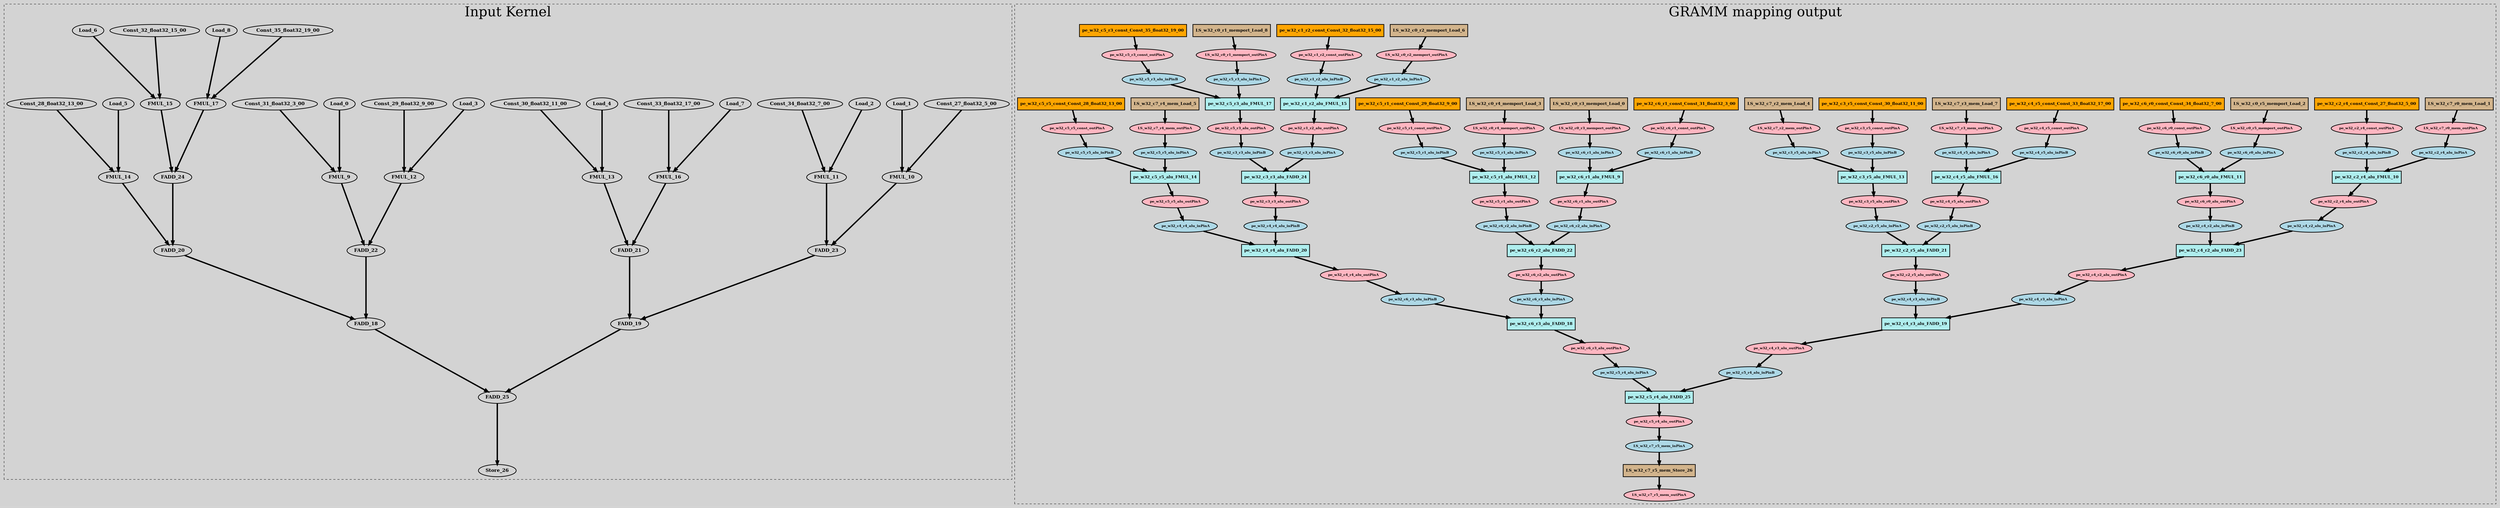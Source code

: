 digraph {
graph [bgcolor=lightgray];
 node [style=filled, fontname="times-bold", penwidth=2];
 edge [penwidth=4]; 
 splines=true; rankdir=TB;
subgraph cluster_1 {
 label = "Input Kernel"; fontsize = 40; style=dashed; 
 edge [minlen=3]
Const_27_float32_5_00;
Const_28_float32_13_00;
Const_29_float32_9_00;
Const_30_float32_11_00;
Const_31_float32_3_00;
Const_32_float32_15_00;
Const_33_float32_17_00;
Const_34_float32_7_00;
Const_35_float32_19_00;
FADD_18;
FADD_19;
FADD_20;
FADD_21;
FADD_22;
FADD_23;
FADD_24;
FADD_25;
FMUL_10;
FMUL_11;
FMUL_12;
FMUL_13;
FMUL_14;
FMUL_15;
FMUL_16;
FMUL_17;
FMUL_9;
Load_0;
Load_1;
Load_2;
Load_3;
Load_4;
Load_5;
Load_6;
Load_7;
Load_8;
Store_26;
  Load_0 -> FMUL_9;
  Load_1 -> FMUL_10;
  Load_2 -> FMUL_11;
  Load_3 -> FMUL_12;
  Load_4 -> FMUL_13;
  Load_5 -> FMUL_14;
  Load_6 -> FMUL_15;
  Load_7 -> FMUL_16;
  Load_8 -> FMUL_17;
  FMUL_9 -> FADD_22;
  FMUL_10 -> FADD_23;
  FMUL_11 -> FADD_23;
  FMUL_12 -> FADD_22;
  FMUL_13 -> FADD_21;
  FMUL_14 -> FADD_20;
  FMUL_15 -> FADD_24;
  FMUL_16 -> FADD_21;
  FMUL_17 -> FADD_24;
  FADD_25 -> Store_26;
  Const_27_float32_5_00 -> FMUL_10;
  Const_28_float32_13_00 -> FMUL_14;
  Const_29_float32_9_00 -> FMUL_12;
  Const_30_float32_11_00 -> FMUL_13;
  Const_31_float32_3_00 -> FMUL_9;
  Const_32_float32_15_00 -> FMUL_15;
  Const_33_float32_17_00 -> FMUL_16;
  Const_34_float32_7_00 -> FMUL_11;
  Const_35_float32_19_00 -> FMUL_17;
  FADD_24 -> FADD_20;
  FADD_23 -> FADD_19;
  FADD_22 -> FADD_18;
  FADD_21 -> FADD_19;
  FADD_20 -> FADD_18;
  FADD_19 -> FADD_25;
  FADD_18 -> FADD_25;
}
subgraph cluster_0 {
 label = "GRAMM mapping output"; fontsize = 40; style=dashed;
LS_w32_c0_r3_memport_outPinA [shape="oval" width=0.1 fontsize=10 fillcolor="#FFB6C1"]
LS_w32_c0_r4_memport_Load_3 [shape="rectangle" width=0.5 fontsize=12 fillcolor="#D2B48C"]
LS_w32_c0_r4_memport_Load_3 -> LS_w32_c0_r4_memport_outPinA
LS_w32_c0_r4_memport_outPinA [shape="oval" width=0.1 fontsize=10 fillcolor="#FFB6C1"]
LS_w32_c0_r5_memport_Load_2 [shape="rectangle" width=0.5 fontsize=12 fillcolor="#D2B48C"]
LS_w32_c0_r5_memport_Load_2 -> LS_w32_c0_r5_memport_outPinA
LS_w32_c0_r5_memport_outPinA [shape="oval" width=0.1 fontsize=10 fillcolor="#FFB6C1"]
LS_w32_c7_r0_mem_Load_1 [shape="rectangle" width=0.5 fontsize=12 fillcolor="#D2B48C"]
LS_w32_c7_r0_mem_Load_1 -> LS_w32_c7_r0_mem_outPinA
LS_w32_c7_r0_mem_outPinA [shape="oval" width=0.1 fontsize=10 fillcolor="#FFB6C1"]
pe_w32_c2_r4_const_Const_27_float32_5_00 [shape="rectangle" width=0.5 fontsize=12 fillcolor="#FFA500"]
pe_w32_c2_r4_const_Const_27_float32_5_00 -> pe_w32_c2_r4_const_outPinA
pe_w32_c2_r4_const_outPinA [shape="oval" width=0.1 fontsize=10 fillcolor="#FFB6C1"]
pe_w32_c2_r4_alu_FMUL_10 [shape="rectangle" width=0.5 fontsize=12 fillcolor="#AFEEEE"]
pe_w32_c2_r4_alu_FMUL_10 -> pe_w32_c2_r4_alu_outPinA
pe_w32_c2_r4_alu_inPinA -> pe_w32_c2_r4_alu_FMUL_10
pe_w32_c2_r4_alu_inPinB -> pe_w32_c2_r4_alu_FMUL_10
pe_w32_c2_r4_alu_inPinA [shape="oval" width=0.1 fontsize=10 fillcolor="#ADD8E6"]
pe_w32_c2_r4_alu_inPinB [shape="oval" width=0.1 fontsize=10 fillcolor="#ADD8E6"]
pe_w32_c2_r4_alu_outPinA [shape="oval" width=0.1 fontsize=10 fillcolor="#FFB6C1"]
LS_w32_c7_r2_mem_Load_4 [shape="rectangle" width=0.5 fontsize=12 fillcolor="#D2B48C"]
LS_w32_c7_r2_mem_Load_4 -> LS_w32_c7_r2_mem_outPinA
pe_w32_c2_r5_alu_FADD_21 [shape="rectangle" width=0.5 fontsize=12 fillcolor="#AFEEEE"]
pe_w32_c2_r5_alu_FADD_21 -> pe_w32_c2_r5_alu_outPinA
pe_w32_c2_r5_alu_inPinA -> pe_w32_c2_r5_alu_FADD_21
pe_w32_c2_r5_alu_inPinB -> pe_w32_c2_r5_alu_FADD_21
pe_w32_c2_r5_alu_inPinA [shape="oval" width=0.1 fontsize=10 fillcolor="#ADD8E6"]
pe_w32_c2_r5_alu_inPinB [shape="oval" width=0.1 fontsize=10 fillcolor="#ADD8E6"]
pe_w32_c2_r5_alu_outPinA [shape="oval" width=0.1 fontsize=10 fillcolor="#FFB6C1"]
LS_w32_c7_r2_mem_outPinA [shape="oval" width=0.1 fontsize=10 fillcolor="#FFB6C1"]
LS_w32_c7_r3_mem_Load_7 [shape="rectangle" width=0.5 fontsize=12 fillcolor="#D2B48C"]
LS_w32_c7_r3_mem_Load_7 -> LS_w32_c7_r3_mem_outPinA
LS_w32_c7_r3_mem_outPinA [shape="oval" width=0.1 fontsize=10 fillcolor="#FFB6C1"]
LS_w32_c0_r1_memport_Load_8 [shape="rectangle" width=0.5 fontsize=12 fillcolor="#D2B48C"]
LS_w32_c0_r1_memport_Load_8 -> LS_w32_c0_r1_memport_outPinA
LS_w32_c7_r4_mem_Load_5 [shape="rectangle" width=0.5 fontsize=12 fillcolor="#D2B48C"]
LS_w32_c7_r4_mem_Load_5 -> LS_w32_c7_r4_mem_outPinA
LS_w32_c7_r4_mem_outPinA [shape="oval" width=0.1 fontsize=10 fillcolor="#FFB6C1"]
pe_w32_c3_r3_alu_FADD_24 [shape="rectangle" width=0.5 fontsize=12 fillcolor="#AFEEEE"]
pe_w32_c3_r3_alu_FADD_24 -> pe_w32_c3_r3_alu_outPinA
pe_w32_c3_r3_alu_inPinA -> pe_w32_c3_r3_alu_FADD_24
pe_w32_c3_r3_alu_inPinB -> pe_w32_c3_r3_alu_FADD_24
pe_w32_c3_r3_alu_inPinA [shape="oval" width=0.1 fontsize=10 fillcolor="#ADD8E6"]
pe_w32_c3_r3_alu_inPinB [shape="oval" width=0.1 fontsize=10 fillcolor="#ADD8E6"]
pe_w32_c3_r3_alu_outPinA [shape="oval" width=0.1 fontsize=10 fillcolor="#FFB6C1"]
LS_w32_c7_r5_mem_Store_26 [shape="rectangle" width=0.5 fontsize=12 fillcolor="#D2B48C"]
LS_w32_c7_r5_mem_Store_26 -> LS_w32_c7_r5_mem_outPinA
LS_w32_c7_r5_mem_inPinA -> LS_w32_c7_r5_mem_Store_26
LS_w32_c7_r5_mem_inPinA [shape="oval" width=0.1 fontsize=10 fillcolor="#ADD8E6"]
LS_w32_c7_r5_mem_outPinA [shape="oval" width=0.1 fontsize=10 fillcolor="#FFB6C1"]
pe_w32_c3_r5_const_Const_30_float32_11_00 [shape="rectangle" width=0.5 fontsize=12 fillcolor="#FFA500"]
pe_w32_c3_r5_const_Const_30_float32_11_00 -> pe_w32_c3_r5_const_outPinA
pe_w32_c3_r5_const_outPinA [shape="oval" width=0.1 fontsize=10 fillcolor="#FFB6C1"]
pe_w32_c3_r5_alu_FMUL_13 [shape="rectangle" width=0.5 fontsize=12 fillcolor="#AFEEEE"]
pe_w32_c3_r5_alu_FMUL_13 -> pe_w32_c3_r5_alu_outPinA
pe_w32_c3_r5_alu_inPinA -> pe_w32_c3_r5_alu_FMUL_13
pe_w32_c3_r5_alu_inPinB -> pe_w32_c3_r5_alu_FMUL_13
pe_w32_c3_r5_alu_inPinA [shape="oval" width=0.1 fontsize=10 fillcolor="#ADD8E6"]
pe_w32_c3_r5_alu_inPinB [shape="oval" width=0.1 fontsize=10 fillcolor="#ADD8E6"]
pe_w32_c3_r5_alu_outPinA [shape="oval" width=0.1 fontsize=10 fillcolor="#FFB6C1"]
pe_w32_c4_r2_alu_FADD_23 [shape="rectangle" width=0.5 fontsize=12 fillcolor="#AFEEEE"]
pe_w32_c4_r2_alu_FADD_23 -> pe_w32_c4_r2_alu_outPinA
pe_w32_c4_r2_alu_inPinA -> pe_w32_c4_r2_alu_FADD_23
pe_w32_c4_r2_alu_inPinB -> pe_w32_c4_r2_alu_FADD_23
pe_w32_c4_r2_alu_inPinA [shape="oval" width=0.1 fontsize=10 fillcolor="#ADD8E6"]
pe_w32_c4_r2_alu_inPinB [shape="oval" width=0.1 fontsize=10 fillcolor="#ADD8E6"]
pe_w32_c4_r2_alu_outPinA [shape="oval" width=0.1 fontsize=10 fillcolor="#FFB6C1"]
pe_w32_c4_r3_alu_FADD_19 [shape="rectangle" width=0.5 fontsize=12 fillcolor="#AFEEEE"]
pe_w32_c4_r3_alu_FADD_19 -> pe_w32_c4_r3_alu_outPinA
pe_w32_c4_r3_alu_inPinA -> pe_w32_c4_r3_alu_FADD_19
pe_w32_c4_r3_alu_inPinB -> pe_w32_c4_r3_alu_FADD_19
pe_w32_c4_r3_alu_inPinA [shape="oval" width=0.1 fontsize=10 fillcolor="#ADD8E6"]
pe_w32_c4_r3_alu_inPinB [shape="oval" width=0.1 fontsize=10 fillcolor="#ADD8E6"]
pe_w32_c4_r3_alu_outPinA [shape="oval" width=0.1 fontsize=10 fillcolor="#FFB6C1"]
pe_w32_c4_r4_alu_FADD_20 [shape="rectangle" width=0.5 fontsize=12 fillcolor="#AFEEEE"]
pe_w32_c4_r4_alu_FADD_20 -> pe_w32_c4_r4_alu_outPinA
pe_w32_c4_r4_alu_inPinA -> pe_w32_c4_r4_alu_FADD_20
pe_w32_c4_r4_alu_inPinB -> pe_w32_c4_r4_alu_FADD_20
pe_w32_c4_r4_alu_inPinA [shape="oval" width=0.1 fontsize=10 fillcolor="#ADD8E6"]
pe_w32_c4_r4_alu_inPinB [shape="oval" width=0.1 fontsize=10 fillcolor="#ADD8E6"]
pe_w32_c4_r4_alu_outPinA [shape="oval" width=0.1 fontsize=10 fillcolor="#FFB6C1"]
pe_w32_c4_r5_const_Const_33_float32_17_00 [shape="rectangle" width=0.5 fontsize=12 fillcolor="#FFA500"]
pe_w32_c4_r5_const_Const_33_float32_17_00 -> pe_w32_c4_r5_const_outPinA
pe_w32_c4_r5_const_outPinA [shape="oval" width=0.1 fontsize=10 fillcolor="#FFB6C1"]
pe_w32_c4_r5_alu_FMUL_16 [shape="rectangle" width=0.5 fontsize=12 fillcolor="#AFEEEE"]
pe_w32_c4_r5_alu_FMUL_16 -> pe_w32_c4_r5_alu_outPinA
pe_w32_c4_r5_alu_inPinA -> pe_w32_c4_r5_alu_FMUL_16
pe_w32_c4_r5_alu_inPinB -> pe_w32_c4_r5_alu_FMUL_16
pe_w32_c4_r5_alu_inPinA [shape="oval" width=0.1 fontsize=10 fillcolor="#ADD8E6"]
pe_w32_c4_r5_alu_inPinB [shape="oval" width=0.1 fontsize=10 fillcolor="#ADD8E6"]
pe_w32_c4_r5_alu_outPinA [shape="oval" width=0.1 fontsize=10 fillcolor="#FFB6C1"]
pe_w32_c5_r1_const_Const_29_float32_9_00 [shape="rectangle" width=0.5 fontsize=12 fillcolor="#FFA500"]
pe_w32_c5_r1_const_Const_29_float32_9_00 -> pe_w32_c5_r1_const_outPinA
pe_w32_c5_r1_const_outPinA [shape="oval" width=0.1 fontsize=10 fillcolor="#FFB6C1"]
LS_w32_c0_r1_memport_outPinA [shape="oval" width=0.1 fontsize=10 fillcolor="#FFB6C1"]
pe_w32_c5_r1_alu_FMUL_12 [shape="rectangle" width=0.5 fontsize=12 fillcolor="#AFEEEE"]
pe_w32_c5_r1_alu_FMUL_12 -> pe_w32_c5_r1_alu_outPinA
pe_w32_c5_r1_alu_inPinA -> pe_w32_c5_r1_alu_FMUL_12
pe_w32_c5_r1_alu_inPinB -> pe_w32_c5_r1_alu_FMUL_12
pe_w32_c5_r1_alu_inPinA [shape="oval" width=0.1 fontsize=10 fillcolor="#ADD8E6"]
pe_w32_c5_r1_alu_inPinB [shape="oval" width=0.1 fontsize=10 fillcolor="#ADD8E6"]
pe_w32_c5_r1_alu_outPinA [shape="oval" width=0.1 fontsize=10 fillcolor="#FFB6C1"]
pe_w32_c5_r3_const_Const_35_float32_19_00 [shape="rectangle" width=0.5 fontsize=12 fillcolor="#FFA500"]
pe_w32_c5_r3_const_Const_35_float32_19_00 -> pe_w32_c5_r3_const_outPinA
pe_w32_c5_r3_const_outPinA [shape="oval" width=0.1 fontsize=10 fillcolor="#FFB6C1"]
pe_w32_c5_r3_alu_FMUL_17 [shape="rectangle" width=0.5 fontsize=12 fillcolor="#AFEEEE"]
pe_w32_c5_r3_alu_FMUL_17 -> pe_w32_c5_r3_alu_outPinA
pe_w32_c5_r3_alu_inPinA -> pe_w32_c5_r3_alu_FMUL_17
pe_w32_c5_r3_alu_inPinB -> pe_w32_c5_r3_alu_FMUL_17
pe_w32_c5_r3_alu_inPinA [shape="oval" width=0.1 fontsize=10 fillcolor="#ADD8E6"]
pe_w32_c5_r3_alu_inPinB [shape="oval" width=0.1 fontsize=10 fillcolor="#ADD8E6"]
pe_w32_c5_r3_alu_outPinA [shape="oval" width=0.1 fontsize=10 fillcolor="#FFB6C1"]
pe_w32_c5_r4_alu_FADD_25 [shape="rectangle" width=0.5 fontsize=12 fillcolor="#AFEEEE"]
pe_w32_c5_r4_alu_FADD_25 -> pe_w32_c5_r4_alu_outPinA
pe_w32_c5_r4_alu_inPinA -> pe_w32_c5_r4_alu_FADD_25
pe_w32_c5_r4_alu_inPinB -> pe_w32_c5_r4_alu_FADD_25
pe_w32_c5_r4_alu_inPinA [shape="oval" width=0.1 fontsize=10 fillcolor="#ADD8E6"]
pe_w32_c5_r4_alu_inPinB [shape="oval" width=0.1 fontsize=10 fillcolor="#ADD8E6"]
pe_w32_c5_r4_alu_outPinA [shape="oval" width=0.1 fontsize=10 fillcolor="#FFB6C1"]
pe_w32_c5_r5_const_Const_28_float32_13_00 [shape="rectangle" width=0.5 fontsize=12 fillcolor="#FFA500"]
pe_w32_c5_r5_const_Const_28_float32_13_00 -> pe_w32_c5_r5_const_outPinA
pe_w32_c5_r5_const_outPinA [shape="oval" width=0.1 fontsize=10 fillcolor="#FFB6C1"]
pe_w32_c5_r5_alu_FMUL_14 [shape="rectangle" width=0.5 fontsize=12 fillcolor="#AFEEEE"]
pe_w32_c5_r5_alu_FMUL_14 -> pe_w32_c5_r5_alu_outPinA
pe_w32_c5_r5_alu_inPinA -> pe_w32_c5_r5_alu_FMUL_14
pe_w32_c5_r5_alu_inPinB -> pe_w32_c5_r5_alu_FMUL_14
pe_w32_c5_r5_alu_inPinA [shape="oval" width=0.1 fontsize=10 fillcolor="#ADD8E6"]
pe_w32_c5_r5_alu_inPinB [shape="oval" width=0.1 fontsize=10 fillcolor="#ADD8E6"]
pe_w32_c5_r5_alu_outPinA [shape="oval" width=0.1 fontsize=10 fillcolor="#FFB6C1"]
pe_w32_c6_r0_const_Const_34_float32_7_00 [shape="rectangle" width=0.5 fontsize=12 fillcolor="#FFA500"]
pe_w32_c6_r0_const_Const_34_float32_7_00 -> pe_w32_c6_r0_const_outPinA
pe_w32_c6_r0_const_outPinA [shape="oval" width=0.1 fontsize=10 fillcolor="#FFB6C1"]
pe_w32_c6_r0_alu_FMUL_11 [shape="rectangle" width=0.5 fontsize=12 fillcolor="#AFEEEE"]
pe_w32_c6_r0_alu_FMUL_11 -> pe_w32_c6_r0_alu_outPinA
pe_w32_c6_r0_alu_inPinA -> pe_w32_c6_r0_alu_FMUL_11
pe_w32_c6_r0_alu_inPinB -> pe_w32_c6_r0_alu_FMUL_11
pe_w32_c6_r0_alu_inPinA [shape="oval" width=0.1 fontsize=10 fillcolor="#ADD8E6"]
pe_w32_c6_r0_alu_inPinB [shape="oval" width=0.1 fontsize=10 fillcolor="#ADD8E6"]
pe_w32_c6_r0_alu_outPinA [shape="oval" width=0.1 fontsize=10 fillcolor="#FFB6C1"]
LS_w32_c0_r2_memport_Load_6 [shape="rectangle" width=0.5 fontsize=12 fillcolor="#D2B48C"]
LS_w32_c0_r2_memport_Load_6 -> LS_w32_c0_r2_memport_outPinA
pe_w32_c6_r1_const_Const_31_float32_3_00 [shape="rectangle" width=0.5 fontsize=12 fillcolor="#FFA500"]
pe_w32_c6_r1_const_Const_31_float32_3_00 -> pe_w32_c6_r1_const_outPinA
pe_w32_c6_r1_const_outPinA [shape="oval" width=0.1 fontsize=10 fillcolor="#FFB6C1"]
pe_w32_c6_r1_alu_FMUL_9 [shape="rectangle" width=0.5 fontsize=12 fillcolor="#AFEEEE"]
pe_w32_c6_r1_alu_FMUL_9 -> pe_w32_c6_r1_alu_outPinA
pe_w32_c6_r1_alu_inPinA -> pe_w32_c6_r1_alu_FMUL_9
pe_w32_c6_r1_alu_inPinB -> pe_w32_c6_r1_alu_FMUL_9
pe_w32_c6_r1_alu_inPinA [shape="oval" width=0.1 fontsize=10 fillcolor="#ADD8E6"]
pe_w32_c6_r1_alu_inPinB [shape="oval" width=0.1 fontsize=10 fillcolor="#ADD8E6"]
pe_w32_c6_r1_alu_outPinA [shape="oval" width=0.1 fontsize=10 fillcolor="#FFB6C1"]
pe_w32_c6_r2_alu_FADD_22 [shape="rectangle" width=0.5 fontsize=12 fillcolor="#AFEEEE"]
pe_w32_c6_r2_alu_FADD_22 -> pe_w32_c6_r2_alu_outPinA
pe_w32_c6_r2_alu_inPinA -> pe_w32_c6_r2_alu_FADD_22
pe_w32_c6_r2_alu_inPinB -> pe_w32_c6_r2_alu_FADD_22
pe_w32_c6_r2_alu_inPinA [shape="oval" width=0.1 fontsize=10 fillcolor="#ADD8E6"]
pe_w32_c6_r2_alu_inPinB [shape="oval" width=0.1 fontsize=10 fillcolor="#ADD8E6"]
pe_w32_c6_r2_alu_outPinA [shape="oval" width=0.1 fontsize=10 fillcolor="#FFB6C1"]
pe_w32_c6_r3_alu_FADD_18 [shape="rectangle" width=0.5 fontsize=12 fillcolor="#AFEEEE"]
pe_w32_c6_r3_alu_FADD_18 -> pe_w32_c6_r3_alu_outPinA
pe_w32_c6_r3_alu_inPinA -> pe_w32_c6_r3_alu_FADD_18
pe_w32_c6_r3_alu_inPinB -> pe_w32_c6_r3_alu_FADD_18
pe_w32_c6_r3_alu_inPinA [shape="oval" width=0.1 fontsize=10 fillcolor="#ADD8E6"]
pe_w32_c6_r3_alu_inPinB [shape="oval" width=0.1 fontsize=10 fillcolor="#ADD8E6"]
pe_w32_c6_r3_alu_outPinA [shape="oval" width=0.1 fontsize=10 fillcolor="#FFB6C1"]
LS_w32_c0_r2_memport_outPinA [shape="oval" width=0.1 fontsize=10 fillcolor="#FFB6C1"]
pe_w32_c1_r2_const_Const_32_float32_15_00 [shape="rectangle" width=0.5 fontsize=12 fillcolor="#FFA500"]
pe_w32_c1_r2_const_Const_32_float32_15_00 -> pe_w32_c1_r2_const_outPinA
pe_w32_c1_r2_const_outPinA [shape="oval" width=0.1 fontsize=10 fillcolor="#FFB6C1"]
pe_w32_c1_r2_alu_FMUL_15 [shape="rectangle" width=0.5 fontsize=12 fillcolor="#AFEEEE"]
pe_w32_c1_r2_alu_FMUL_15 -> pe_w32_c1_r2_alu_outPinA
pe_w32_c1_r2_alu_inPinA -> pe_w32_c1_r2_alu_FMUL_15
pe_w32_c1_r2_alu_inPinB -> pe_w32_c1_r2_alu_FMUL_15
pe_w32_c1_r2_alu_inPinA [shape="oval" width=0.1 fontsize=10 fillcolor="#ADD8E6"]
pe_w32_c1_r2_alu_inPinB [shape="oval" width=0.1 fontsize=10 fillcolor="#ADD8E6"]
pe_w32_c1_r2_alu_outPinA [shape="oval" width=0.1 fontsize=10 fillcolor="#FFB6C1"]
LS_w32_c0_r3_memport_Load_0 [shape="rectangle" width=0.5 fontsize=12 fillcolor="#D2B48C"]
LS_w32_c0_r3_memport_Load_0 -> LS_w32_c0_r3_memport_outPinA
pe_w32_c2_r4_const_outPinA -> pe_w32_c2_r4_alu_inPinB
pe_w32_c5_r5_const_outPinA -> pe_w32_c5_r5_alu_inPinB
pe_w32_c5_r1_const_outPinA -> pe_w32_c5_r1_alu_inPinB
pe_w32_c3_r5_const_outPinA -> pe_w32_c3_r5_alu_inPinB
pe_w32_c6_r1_const_outPinA -> pe_w32_c6_r1_alu_inPinB
pe_w32_c1_r2_const_outPinA -> pe_w32_c1_r2_alu_inPinB
pe_w32_c4_r5_const_outPinA -> pe_w32_c4_r5_alu_inPinB
pe_w32_c6_r0_const_outPinA -> pe_w32_c6_r0_alu_inPinB
pe_w32_c5_r3_const_outPinA -> pe_w32_c5_r3_alu_inPinB
pe_w32_c6_r3_alu_outPinA -> pe_w32_c5_r4_alu_inPinA
pe_w32_c4_r3_alu_outPinA -> pe_w32_c5_r4_alu_inPinB
pe_w32_c4_r4_alu_outPinA -> pe_w32_c6_r3_alu_inPinB
pe_w32_c2_r5_alu_outPinA -> pe_w32_c4_r3_alu_inPinB
pe_w32_c6_r2_alu_outPinA -> pe_w32_c6_r3_alu_inPinA
pe_w32_c4_r2_alu_outPinA -> pe_w32_c4_r3_alu_inPinA
pe_w32_c3_r3_alu_outPinA -> pe_w32_c4_r4_alu_inPinB
pe_w32_c5_r4_alu_outPinA -> LS_w32_c7_r5_mem_inPinA
pe_w32_c2_r4_alu_outPinA -> pe_w32_c4_r2_alu_inPinA
pe_w32_c6_r0_alu_outPinA -> pe_w32_c4_r2_alu_inPinB
pe_w32_c5_r1_alu_outPinA -> pe_w32_c6_r2_alu_inPinB
pe_w32_c3_r5_alu_outPinA -> pe_w32_c2_r5_alu_inPinA
pe_w32_c5_r5_alu_outPinA -> pe_w32_c4_r4_alu_inPinA
pe_w32_c1_r2_alu_outPinA -> pe_w32_c3_r3_alu_inPinA
pe_w32_c4_r5_alu_outPinA -> pe_w32_c2_r5_alu_inPinB
pe_w32_c5_r3_alu_outPinA -> pe_w32_c3_r3_alu_inPinB
pe_w32_c6_r1_alu_outPinA -> pe_w32_c6_r2_alu_inPinA
LS_w32_c0_r3_memport_outPinA -> pe_w32_c6_r1_alu_inPinA
LS_w32_c7_r0_mem_outPinA -> pe_w32_c2_r4_alu_inPinA
LS_w32_c0_r5_memport_outPinA -> pe_w32_c6_r0_alu_inPinA
LS_w32_c0_r4_memport_outPinA -> pe_w32_c5_r1_alu_inPinA
LS_w32_c7_r2_mem_outPinA -> pe_w32_c3_r5_alu_inPinA
LS_w32_c7_r4_mem_outPinA -> pe_w32_c5_r5_alu_inPinA
LS_w32_c0_r2_memport_outPinA -> pe_w32_c1_r2_alu_inPinA
LS_w32_c7_r3_mem_outPinA -> pe_w32_c4_r5_alu_inPinA
LS_w32_c0_r1_memport_outPinA -> pe_w32_c5_r3_alu_inPinA
}
}
